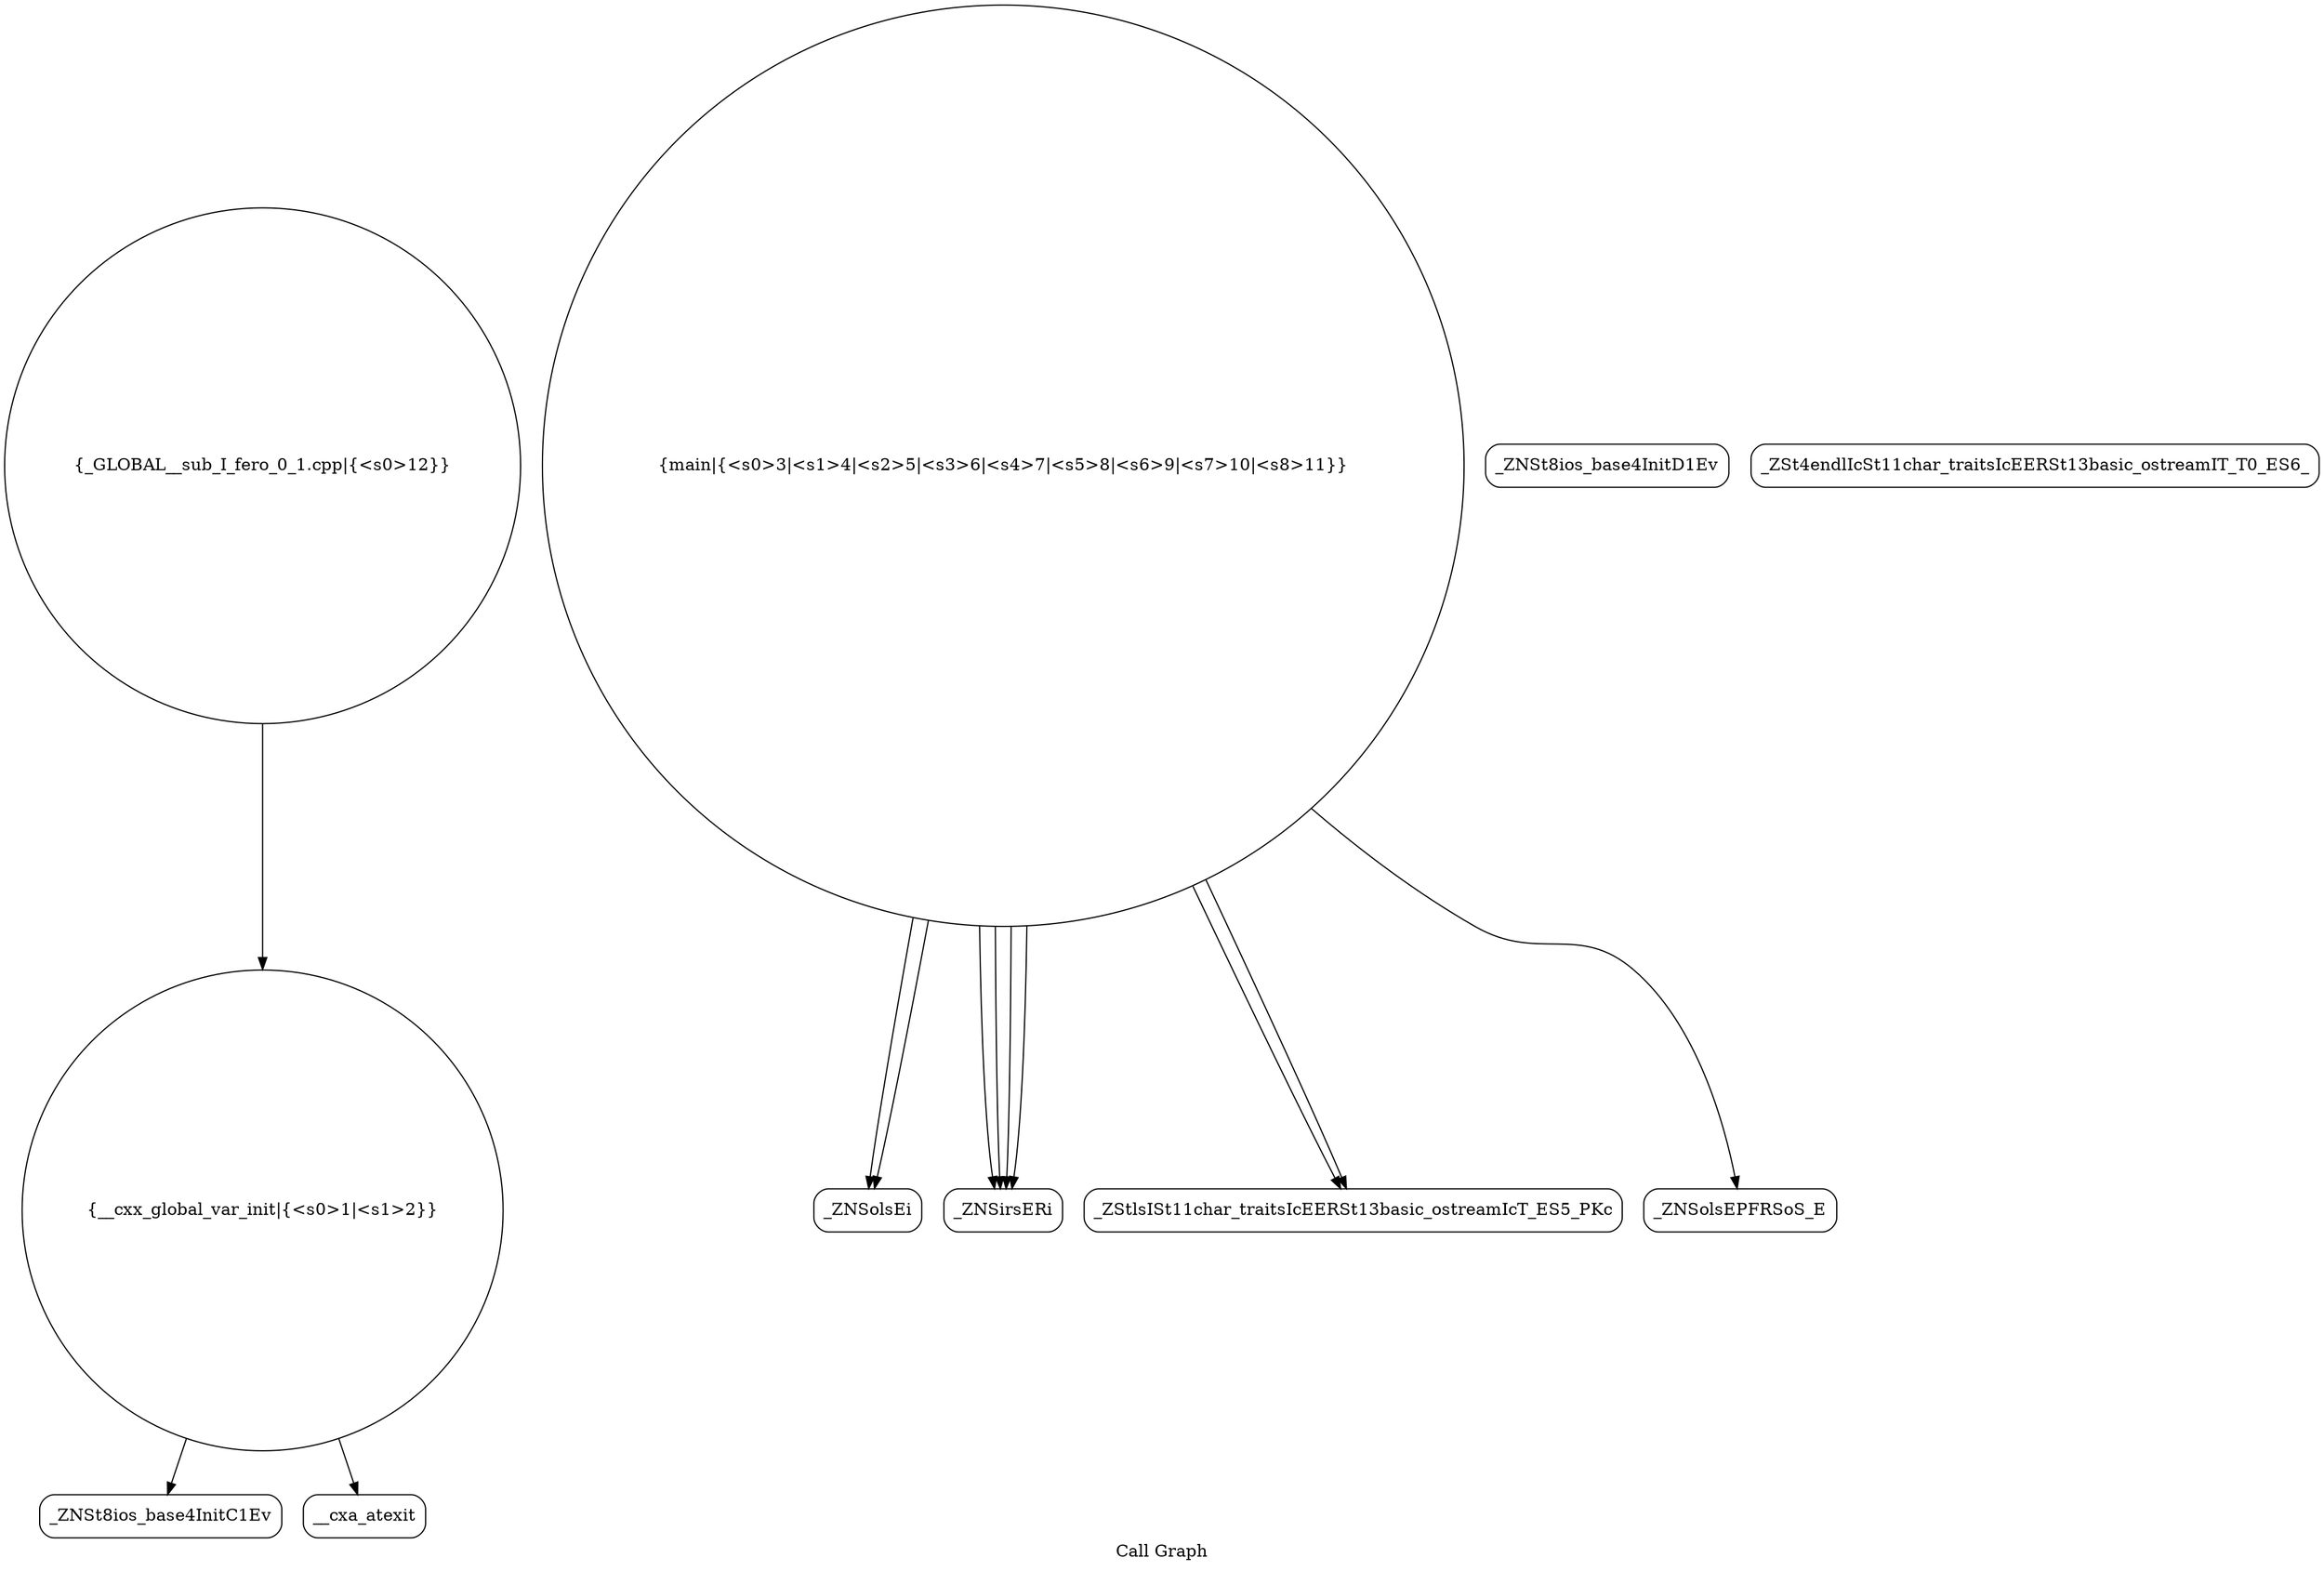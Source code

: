 digraph "Call Graph" {
	label="Call Graph";

	Node0x55f9d135d7d0 [shape=record,shape=circle,label="{__cxx_global_var_init|{<s0>1|<s1>2}}"];
	Node0x55f9d135d7d0:s0 -> Node0x55f9d135dc60[color=black];
	Node0x55f9d135d7d0:s1 -> Node0x55f9d135dd60[color=black];
	Node0x55f9d135df60 [shape=record,shape=Mrecord,label="{_ZNSolsEi}"];
	Node0x55f9d135dce0 [shape=record,shape=Mrecord,label="{_ZNSt8ios_base4InitD1Ev}"];
	Node0x55f9d135e060 [shape=record,shape=Mrecord,label="{_ZSt4endlIcSt11char_traitsIcEERSt13basic_ostreamIT_T0_ES6_}"];
	Node0x55f9d135dde0 [shape=record,shape=circle,label="{main|{<s0>3|<s1>4|<s2>5|<s3>6|<s4>7|<s5>8|<s6>9|<s7>10|<s8>11}}"];
	Node0x55f9d135dde0:s0 -> Node0x55f9d135de60[color=black];
	Node0x55f9d135dde0:s1 -> Node0x55f9d135de60[color=black];
	Node0x55f9d135dde0:s2 -> Node0x55f9d135de60[color=black];
	Node0x55f9d135dde0:s3 -> Node0x55f9d135de60[color=black];
	Node0x55f9d135dde0:s4 -> Node0x55f9d135dee0[color=black];
	Node0x55f9d135dde0:s5 -> Node0x55f9d135df60[color=black];
	Node0x55f9d135dde0:s6 -> Node0x55f9d135dee0[color=black];
	Node0x55f9d135dde0:s7 -> Node0x55f9d135df60[color=black];
	Node0x55f9d135dde0:s8 -> Node0x55f9d135dfe0[color=black];
	Node0x55f9d135dee0 [shape=record,shape=Mrecord,label="{_ZStlsISt11char_traitsIcEERSt13basic_ostreamIcT_ES5_PKc}"];
	Node0x55f9d135dc60 [shape=record,shape=Mrecord,label="{_ZNSt8ios_base4InitC1Ev}"];
	Node0x55f9d135dfe0 [shape=record,shape=Mrecord,label="{_ZNSolsEPFRSoS_E}"];
	Node0x55f9d135dd60 [shape=record,shape=Mrecord,label="{__cxa_atexit}"];
	Node0x55f9d135e0e0 [shape=record,shape=circle,label="{_GLOBAL__sub_I_fero_0_1.cpp|{<s0>12}}"];
	Node0x55f9d135e0e0:s0 -> Node0x55f9d135d7d0[color=black];
	Node0x55f9d135de60 [shape=record,shape=Mrecord,label="{_ZNSirsERi}"];
}
